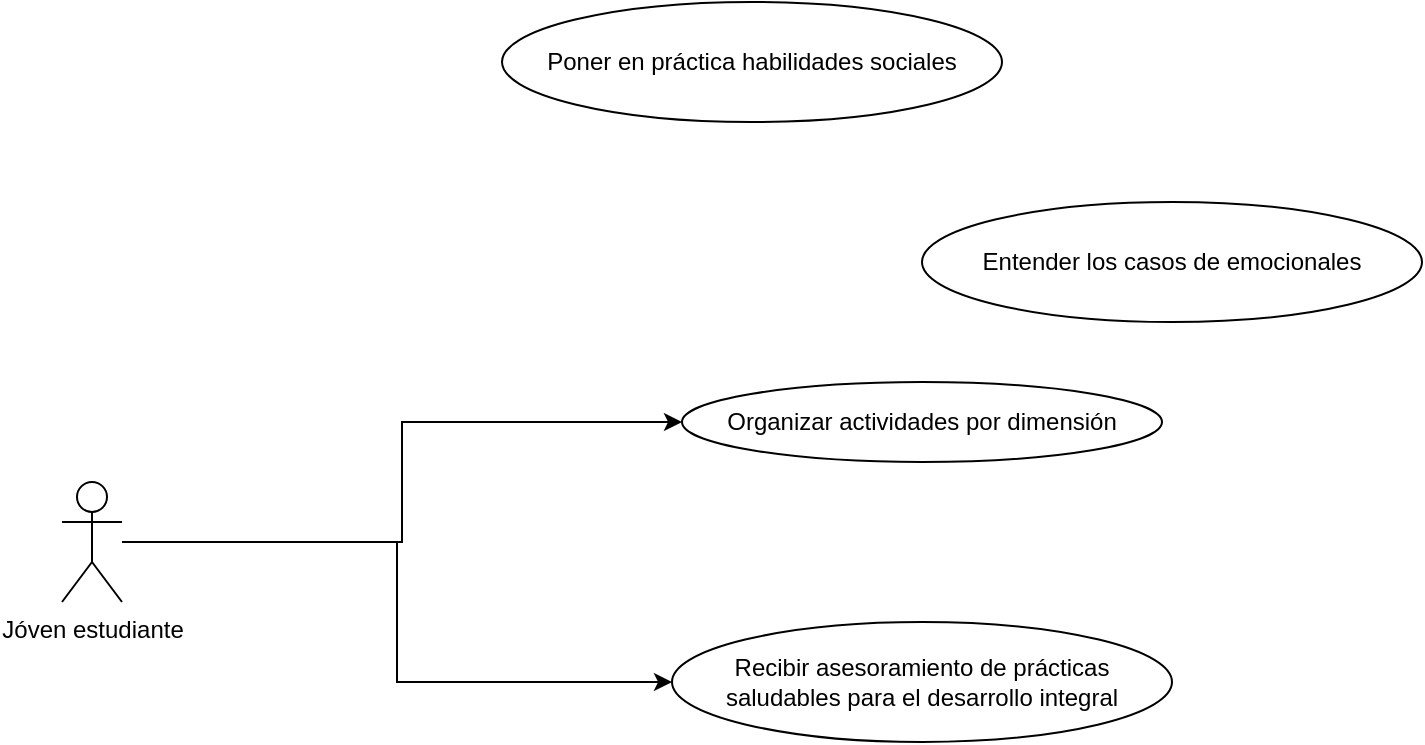 <mxfile version="28.2.1">
  <diagram name="Página-1" id="Hhqq90KRjhYuidDsUcNB">
    <mxGraphModel dx="1603" dy="865" grid="1" gridSize="10" guides="1" tooltips="1" connect="1" arrows="1" fold="1" page="1" pageScale="1" pageWidth="827" pageHeight="1169" math="0" shadow="0">
      <root>
        <mxCell id="0" />
        <mxCell id="1" parent="0" />
        <mxCell id="49f0iHCSbjfiHri0EJJj-3" style="edgeStyle=orthogonalEdgeStyle;rounded=0;orthogonalLoop=1;jettySize=auto;html=1;entryX=0;entryY=0.5;entryDx=0;entryDy=0;" edge="1" parent="1" source="49f0iHCSbjfiHri0EJJj-1" target="49f0iHCSbjfiHri0EJJj-2">
          <mxGeometry relative="1" as="geometry" />
        </mxCell>
        <mxCell id="49f0iHCSbjfiHri0EJJj-5" style="edgeStyle=orthogonalEdgeStyle;rounded=0;orthogonalLoop=1;jettySize=auto;html=1;entryX=0;entryY=0.5;entryDx=0;entryDy=0;" edge="1" parent="1" source="49f0iHCSbjfiHri0EJJj-1" target="49f0iHCSbjfiHri0EJJj-4">
          <mxGeometry relative="1" as="geometry">
            <mxPoint x="330" y="370" as="targetPoint" />
          </mxGeometry>
        </mxCell>
        <mxCell id="49f0iHCSbjfiHri0EJJj-1" value="Jóven estudiante" style="shape=umlActor;verticalLabelPosition=bottom;verticalAlign=top;html=1;outlineConnect=0;" vertex="1" parent="1">
          <mxGeometry x="180" y="320" width="30" height="60" as="geometry" />
        </mxCell>
        <mxCell id="49f0iHCSbjfiHri0EJJj-2" value="Organizar actividades por dimensión" style="ellipse;whiteSpace=wrap;html=1;" vertex="1" parent="1">
          <mxGeometry x="490" y="270" width="240" height="40" as="geometry" />
        </mxCell>
        <mxCell id="49f0iHCSbjfiHri0EJJj-4" value="Recibir asesoramiento de prácticas saludables para el desarrollo integral" style="ellipse;whiteSpace=wrap;html=1;" vertex="1" parent="1">
          <mxGeometry x="485" y="390" width="250" height="60" as="geometry" />
        </mxCell>
        <mxCell id="49f0iHCSbjfiHri0EJJj-6" value="Poner en práctica habilidades sociales" style="ellipse;whiteSpace=wrap;html=1;" vertex="1" parent="1">
          <mxGeometry x="400" y="80" width="250" height="60" as="geometry" />
        </mxCell>
        <mxCell id="49f0iHCSbjfiHri0EJJj-7" value="Entender los casos de emocionales" style="ellipse;whiteSpace=wrap;html=1;" vertex="1" parent="1">
          <mxGeometry x="610" y="180" width="250" height="60" as="geometry" />
        </mxCell>
      </root>
    </mxGraphModel>
  </diagram>
</mxfile>
